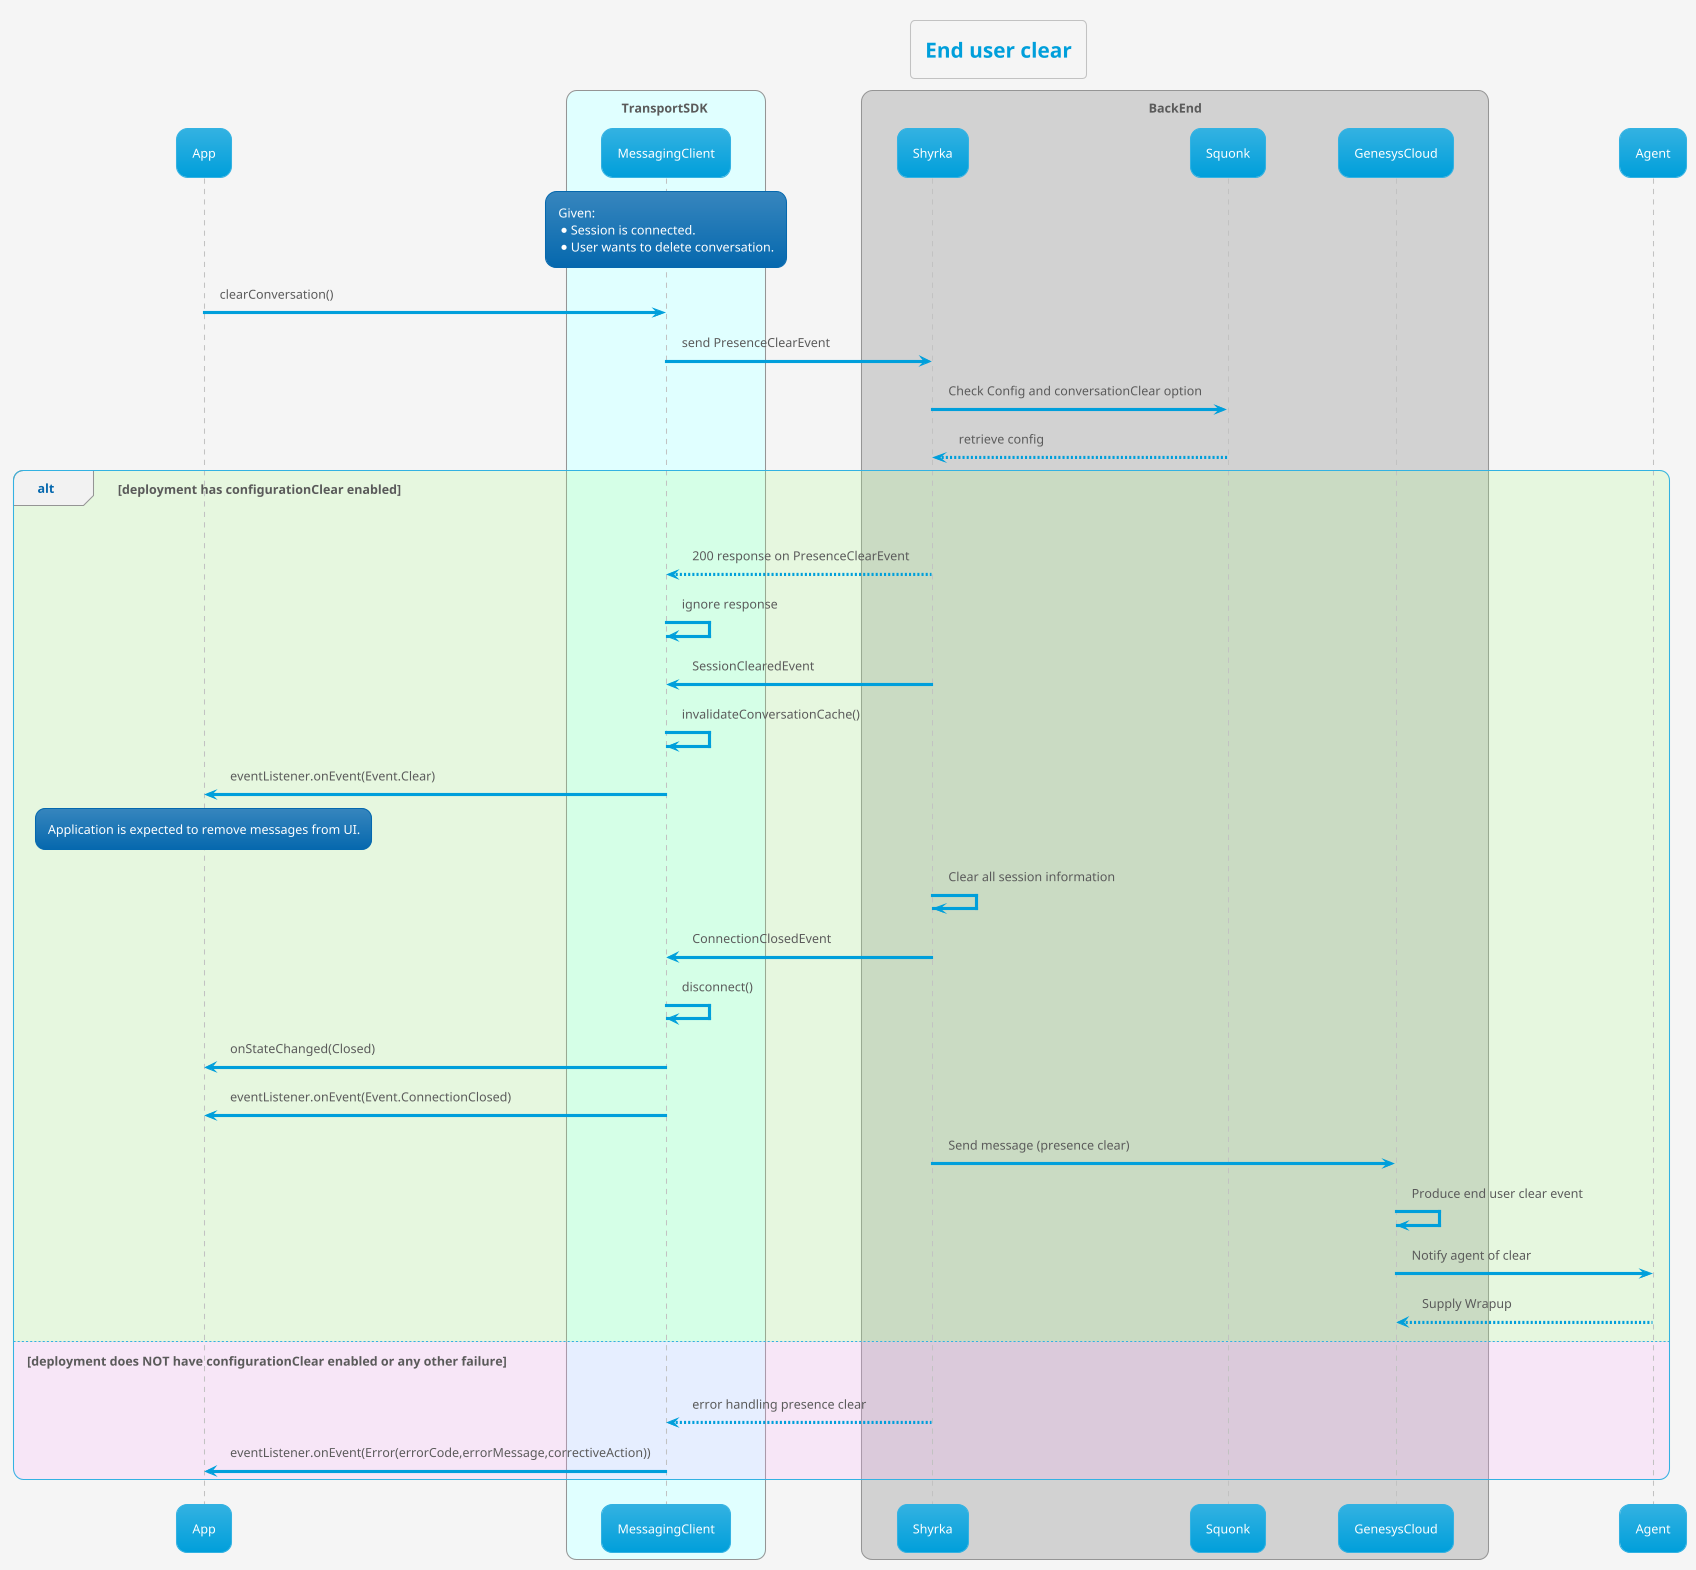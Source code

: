 @startuml
'https://plantuml.com/sequence-diagram

!theme bluegray
!pragma teoz true

skinparam backgroundColor #whitesmoke
title End user clear

participant App
box TransportSDK #lightcyan
participant MessagingClient
end box
box BackEnd
participant Shyrka
participant Squonk
participant GenesysCloud
end box
participant Agent

rnote over MessagingClient
  Given:
  * Session is connected.
  * User wants to delete conversation.
end rnote

App -> MessagingClient: clearConversation()
MessagingClient -> Shyrka: send PresenceClearEvent
Shyrka -> Squonk: Check Config and conversationClear option
Squonk --> Shyrka: retrieve config
alt #aaff8833 deployment has configurationClear enabled
   Shyrka --> MessagingClient: 200 response on PresenceClearEvent
   MessagingClient -> MessagingClient: ignore response
   Shyrka -> MessagingClient: SessionClearedEvent
   MessagingClient -> MessagingClient: invalidateConversationCache()
   MessagingClient -> App: eventListener.onEvent(Event.Clear)
rnote over App
    Application is expected to remove messages from UI.
end rnote
   Shyrka -> Shyrka: Clear all session information
   Shyrka -> MessagingClient: ConnectionClosedEvent
   MessagingClient -> MessagingClient: disconnect()
   MessagingClient -> App: onStateChanged(Closed)
   MessagingClient -> App: eventListener.onEvent(Event.ConnectionClosed)
   Shyrka -> GenesysCloud: Send message (presence clear)
   GenesysCloud -> GenesysCloud: Produce end user clear event
   GenesysCloud -> Agent: Notify agent of clear
   Agent --> GenesysCloud: Supply Wrapup
else #ffaaff33 deployment does NOT have configurationClear enabled or any other failure
   Shyrka --> MessagingClient: error handling presence clear
   MessagingClient -> App: eventListener.onEvent(Error(errorCode,errorMessage,correctiveAction))
end

@enduml